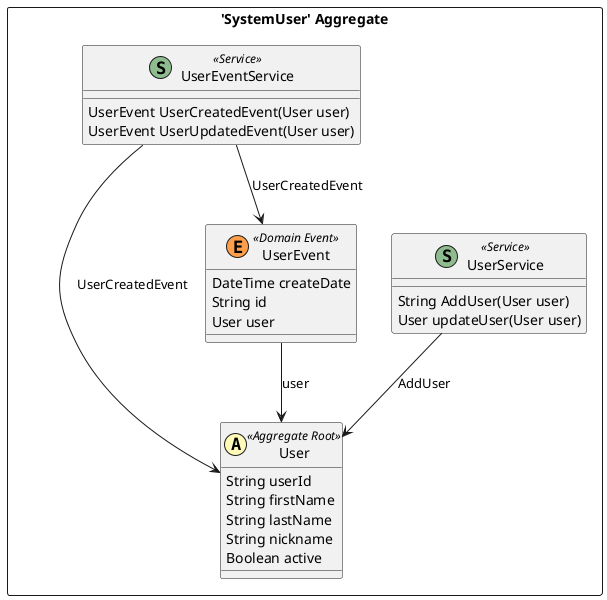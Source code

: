@startuml

skinparam componentStyle uml2

package "'SystemUser' Aggregate" <<Rectangle>> {
	class User <<(A,#fffab8) Aggregate Root>> {
		String userId
		String firstName
		String lastName
		String nickname
		Boolean active
	}
	class UserEvent <<(E,#ff9f4b) Domain Event>> {
		DateTime createDate
		String id
		User user
	}
	class UserService <<(S,DarkSeaGreen) Service>> {
		String AddUser(User user)
		User updateUser(User user)
	}
	class UserEventService <<(S,DarkSeaGreen) Service>> {
		UserEvent UserCreatedEvent(User user)
		UserEvent UserUpdatedEvent(User user)
	}
}
UserEvent --> User : user
UserService --> User : AddUser
UserEventService --> UserEvent : UserCreatedEvent
UserEventService --> User : UserCreatedEvent


@enduml
